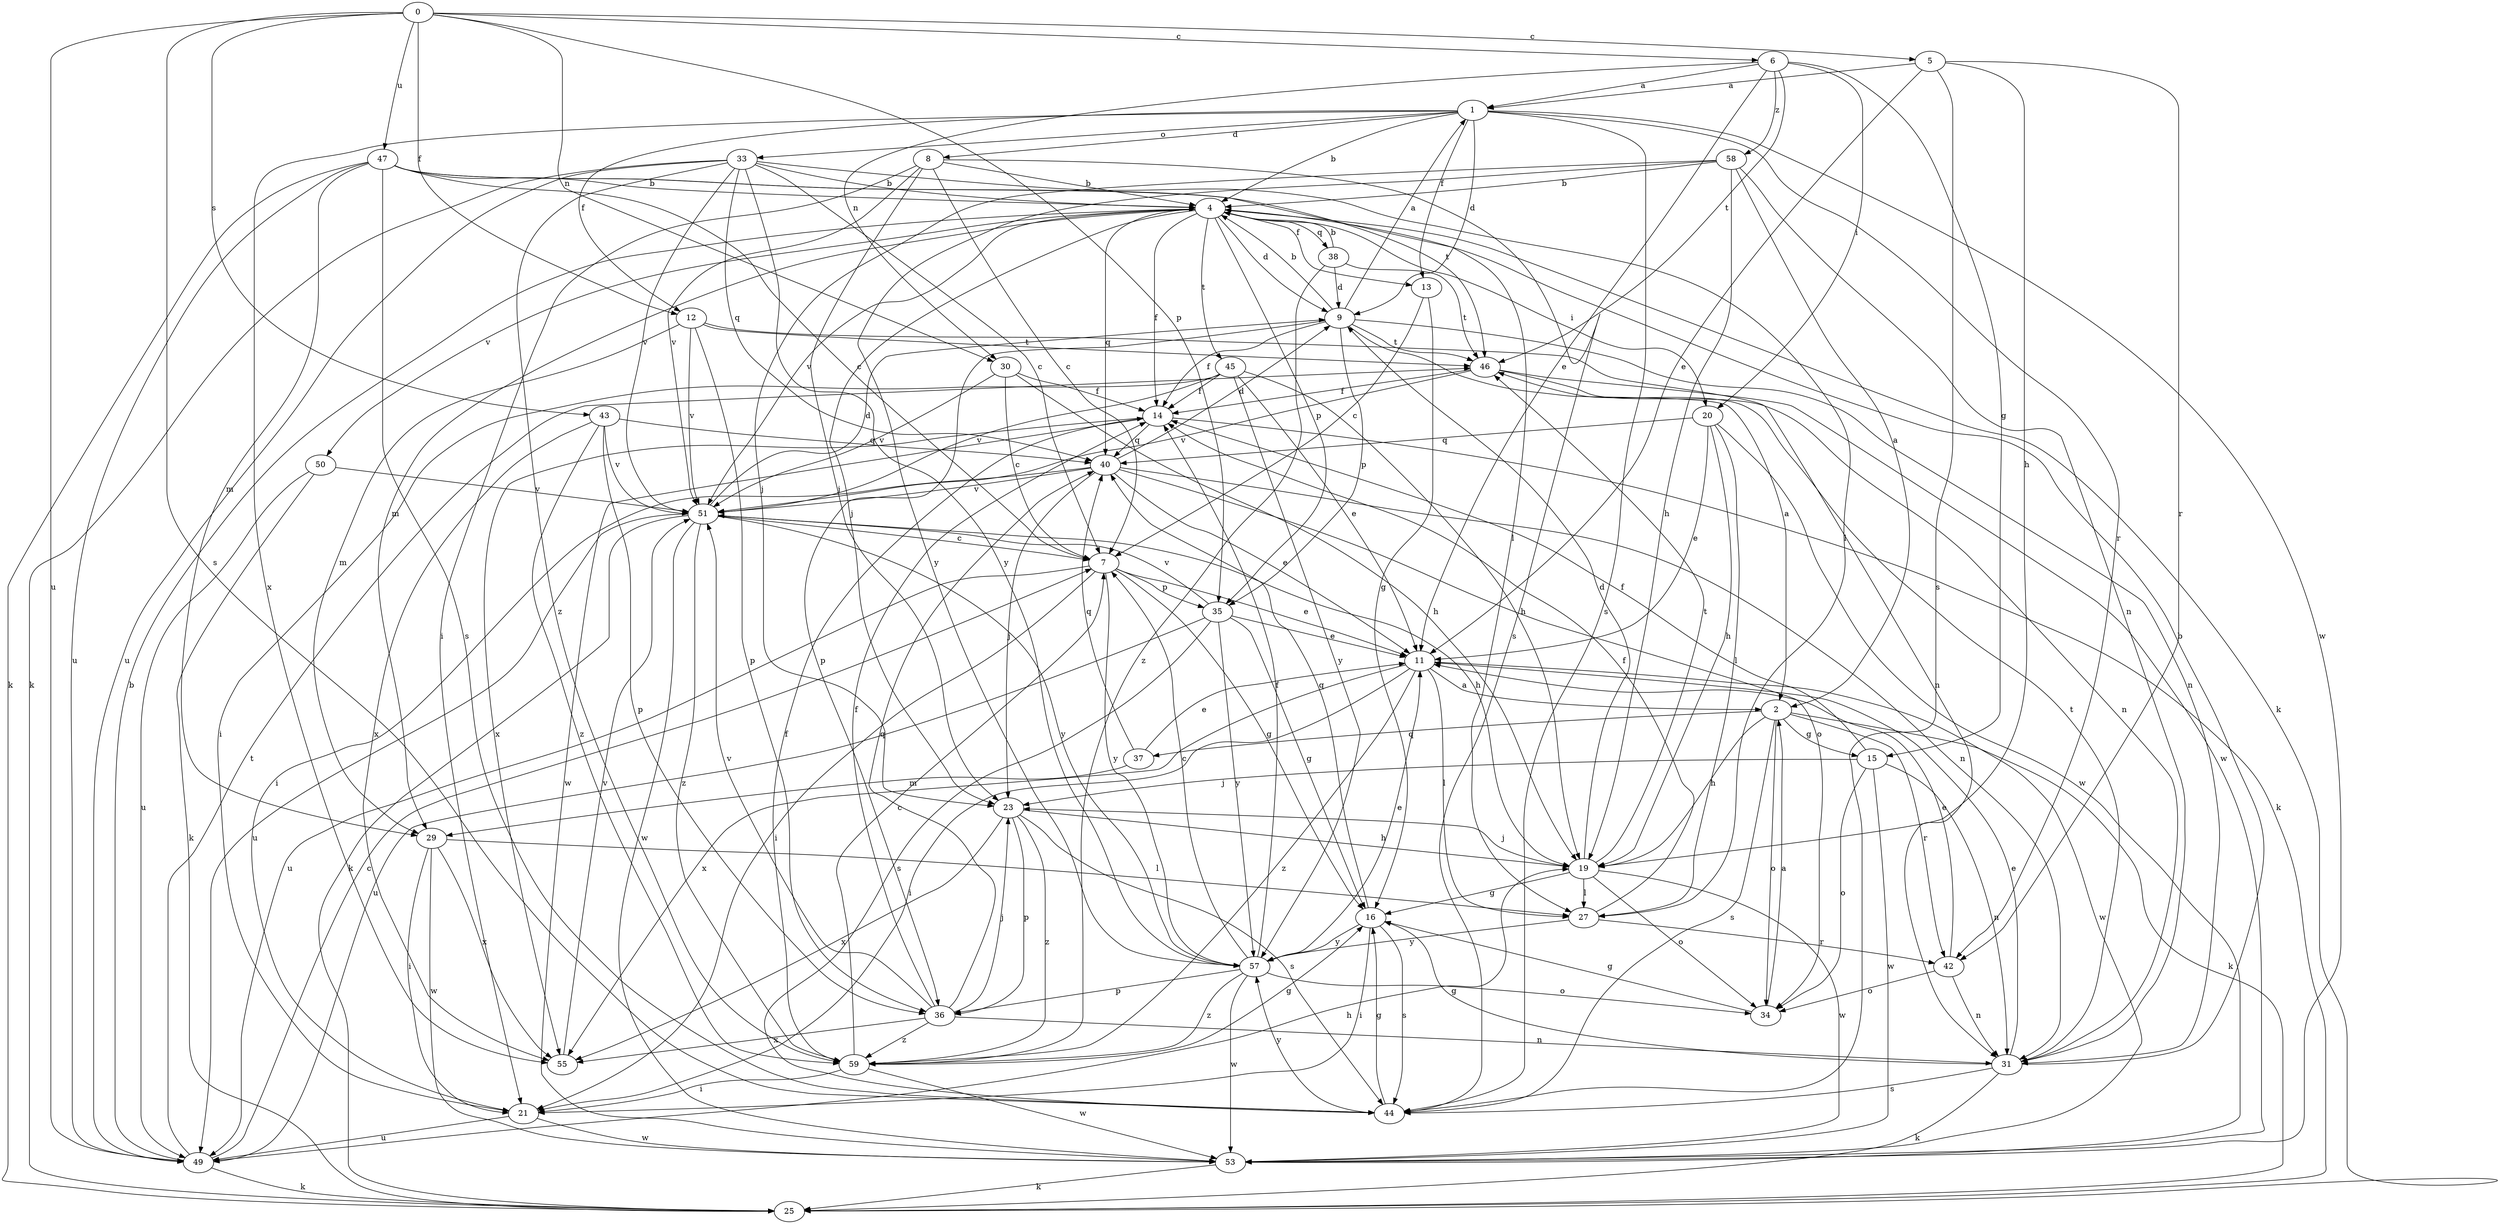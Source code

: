 strict digraph  {
0;
1;
2;
4;
5;
6;
7;
8;
9;
11;
12;
13;
14;
15;
16;
19;
20;
21;
23;
25;
27;
29;
30;
31;
33;
34;
35;
36;
37;
38;
40;
42;
43;
44;
45;
46;
47;
49;
50;
51;
53;
55;
57;
58;
59;
0 -> 5  [label=c];
0 -> 6  [label=c];
0 -> 12  [label=f];
0 -> 30  [label=n];
0 -> 35  [label=p];
0 -> 43  [label=s];
0 -> 44  [label=s];
0 -> 47  [label=u];
0 -> 49  [label=u];
1 -> 4  [label=b];
1 -> 8  [label=d];
1 -> 9  [label=d];
1 -> 12  [label=f];
1 -> 13  [label=f];
1 -> 33  [label=o];
1 -> 42  [label=r];
1 -> 44  [label=s];
1 -> 53  [label=w];
1 -> 55  [label=x];
2 -> 15  [label=g];
2 -> 19  [label=h];
2 -> 25  [label=k];
2 -> 34  [label=o];
2 -> 37  [label=q];
2 -> 42  [label=r];
2 -> 44  [label=s];
4 -> 9  [label=d];
4 -> 13  [label=f];
4 -> 14  [label=f];
4 -> 20  [label=i];
4 -> 23  [label=j];
4 -> 25  [label=k];
4 -> 29  [label=m];
4 -> 35  [label=p];
4 -> 38  [label=q];
4 -> 40  [label=q];
4 -> 45  [label=t];
4 -> 50  [label=v];
4 -> 51  [label=v];
5 -> 1  [label=a];
5 -> 11  [label=e];
5 -> 19  [label=h];
5 -> 42  [label=r];
5 -> 44  [label=s];
6 -> 1  [label=a];
6 -> 11  [label=e];
6 -> 15  [label=g];
6 -> 20  [label=i];
6 -> 30  [label=n];
6 -> 46  [label=t];
6 -> 58  [label=z];
7 -> 11  [label=e];
7 -> 16  [label=g];
7 -> 21  [label=i];
7 -> 35  [label=p];
7 -> 49  [label=u];
7 -> 57  [label=y];
8 -> 4  [label=b];
8 -> 7  [label=c];
8 -> 21  [label=i];
8 -> 23  [label=j];
8 -> 44  [label=s];
8 -> 51  [label=v];
9 -> 1  [label=a];
9 -> 2  [label=a];
9 -> 4  [label=b];
9 -> 14  [label=f];
9 -> 31  [label=n];
9 -> 35  [label=p];
9 -> 36  [label=p];
9 -> 46  [label=t];
11 -> 2  [label=a];
11 -> 21  [label=i];
11 -> 27  [label=l];
11 -> 53  [label=w];
11 -> 55  [label=x];
11 -> 59  [label=z];
12 -> 29  [label=m];
12 -> 31  [label=n];
12 -> 36  [label=p];
12 -> 46  [label=t];
12 -> 51  [label=v];
13 -> 7  [label=c];
13 -> 16  [label=g];
14 -> 25  [label=k];
14 -> 40  [label=q];
14 -> 53  [label=w];
14 -> 55  [label=x];
15 -> 14  [label=f];
15 -> 23  [label=j];
15 -> 31  [label=n];
15 -> 34  [label=o];
15 -> 53  [label=w];
16 -> 21  [label=i];
16 -> 40  [label=q];
16 -> 44  [label=s];
16 -> 57  [label=y];
19 -> 9  [label=d];
19 -> 16  [label=g];
19 -> 23  [label=j];
19 -> 27  [label=l];
19 -> 34  [label=o];
19 -> 46  [label=t];
19 -> 53  [label=w];
20 -> 11  [label=e];
20 -> 19  [label=h];
20 -> 27  [label=l];
20 -> 40  [label=q];
20 -> 53  [label=w];
21 -> 49  [label=u];
21 -> 53  [label=w];
23 -> 19  [label=h];
23 -> 36  [label=p];
23 -> 44  [label=s];
23 -> 55  [label=x];
23 -> 59  [label=z];
27 -> 14  [label=f];
27 -> 42  [label=r];
27 -> 57  [label=y];
29 -> 21  [label=i];
29 -> 27  [label=l];
29 -> 53  [label=w];
29 -> 55  [label=x];
30 -> 7  [label=c];
30 -> 14  [label=f];
30 -> 19  [label=h];
30 -> 51  [label=v];
31 -> 4  [label=b];
31 -> 11  [label=e];
31 -> 16  [label=g];
31 -> 25  [label=k];
31 -> 44  [label=s];
31 -> 46  [label=t];
33 -> 4  [label=b];
33 -> 7  [label=c];
33 -> 25  [label=k];
33 -> 27  [label=l];
33 -> 40  [label=q];
33 -> 49  [label=u];
33 -> 51  [label=v];
33 -> 57  [label=y];
33 -> 59  [label=z];
34 -> 2  [label=a];
34 -> 16  [label=g];
35 -> 11  [label=e];
35 -> 16  [label=g];
35 -> 44  [label=s];
35 -> 49  [label=u];
35 -> 51  [label=v];
35 -> 57  [label=y];
36 -> 14  [label=f];
36 -> 23  [label=j];
36 -> 31  [label=n];
36 -> 40  [label=q];
36 -> 51  [label=v];
36 -> 55  [label=x];
36 -> 59  [label=z];
37 -> 11  [label=e];
37 -> 29  [label=m];
37 -> 40  [label=q];
38 -> 4  [label=b];
38 -> 9  [label=d];
38 -> 46  [label=t];
38 -> 59  [label=z];
40 -> 9  [label=d];
40 -> 11  [label=e];
40 -> 21  [label=i];
40 -> 23  [label=j];
40 -> 31  [label=n];
40 -> 34  [label=o];
40 -> 51  [label=v];
42 -> 11  [label=e];
42 -> 31  [label=n];
42 -> 34  [label=o];
43 -> 36  [label=p];
43 -> 40  [label=q];
43 -> 51  [label=v];
43 -> 55  [label=x];
43 -> 59  [label=z];
44 -> 16  [label=g];
44 -> 57  [label=y];
45 -> 11  [label=e];
45 -> 14  [label=f];
45 -> 19  [label=h];
45 -> 21  [label=i];
45 -> 51  [label=v];
45 -> 57  [label=y];
46 -> 14  [label=f];
46 -> 31  [label=n];
46 -> 51  [label=v];
46 -> 53  [label=w];
47 -> 4  [label=b];
47 -> 7  [label=c];
47 -> 25  [label=k];
47 -> 27  [label=l];
47 -> 29  [label=m];
47 -> 44  [label=s];
47 -> 46  [label=t];
47 -> 49  [label=u];
49 -> 4  [label=b];
49 -> 7  [label=c];
49 -> 19  [label=h];
49 -> 25  [label=k];
49 -> 46  [label=t];
50 -> 25  [label=k];
50 -> 49  [label=u];
50 -> 51  [label=v];
51 -> 7  [label=c];
51 -> 9  [label=d];
51 -> 19  [label=h];
51 -> 25  [label=k];
51 -> 49  [label=u];
51 -> 53  [label=w];
51 -> 57  [label=y];
51 -> 59  [label=z];
53 -> 25  [label=k];
55 -> 51  [label=v];
57 -> 7  [label=c];
57 -> 11  [label=e];
57 -> 14  [label=f];
57 -> 34  [label=o];
57 -> 36  [label=p];
57 -> 53  [label=w];
57 -> 59  [label=z];
58 -> 2  [label=a];
58 -> 4  [label=b];
58 -> 19  [label=h];
58 -> 23  [label=j];
58 -> 31  [label=n];
58 -> 57  [label=y];
59 -> 7  [label=c];
59 -> 14  [label=f];
59 -> 16  [label=g];
59 -> 21  [label=i];
59 -> 53  [label=w];
}
